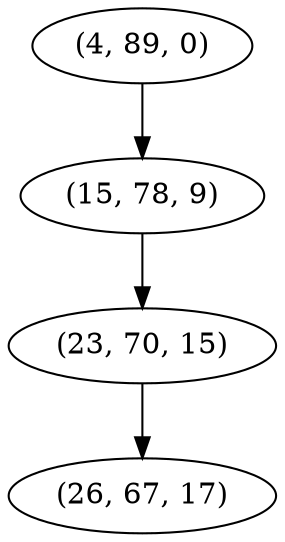 digraph tree {
    "(4, 89, 0)";
    "(15, 78, 9)";
    "(23, 70, 15)";
    "(26, 67, 17)";
    "(4, 89, 0)" -> "(15, 78, 9)";
    "(15, 78, 9)" -> "(23, 70, 15)";
    "(23, 70, 15)" -> "(26, 67, 17)";
}
